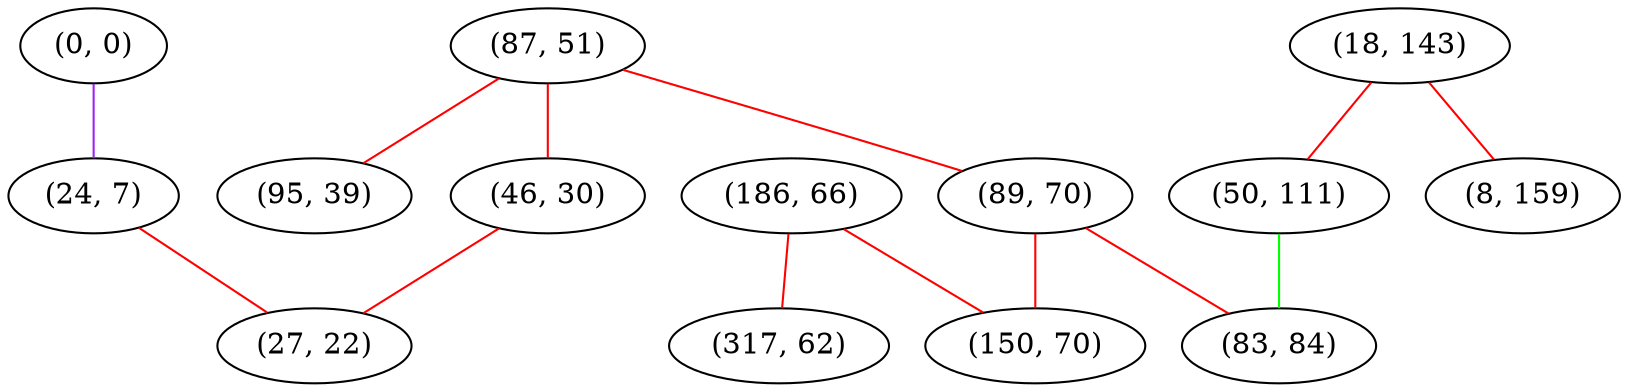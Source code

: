 graph "" {
"(87, 51)";
"(0, 0)";
"(95, 39)";
"(24, 7)";
"(46, 30)";
"(18, 143)";
"(89, 70)";
"(8, 159)";
"(186, 66)";
"(50, 111)";
"(317, 62)";
"(150, 70)";
"(83, 84)";
"(27, 22)";
"(87, 51)" -- "(89, 70)"  [color=red, key=0, weight=1];
"(87, 51)" -- "(95, 39)"  [color=red, key=0, weight=1];
"(87, 51)" -- "(46, 30)"  [color=red, key=0, weight=1];
"(0, 0)" -- "(24, 7)"  [color=purple, key=0, weight=4];
"(24, 7)" -- "(27, 22)"  [color=red, key=0, weight=1];
"(46, 30)" -- "(27, 22)"  [color=red, key=0, weight=1];
"(18, 143)" -- "(50, 111)"  [color=red, key=0, weight=1];
"(18, 143)" -- "(8, 159)"  [color=red, key=0, weight=1];
"(89, 70)" -- "(83, 84)"  [color=red, key=0, weight=1];
"(89, 70)" -- "(150, 70)"  [color=red, key=0, weight=1];
"(186, 66)" -- "(317, 62)"  [color=red, key=0, weight=1];
"(186, 66)" -- "(150, 70)"  [color=red, key=0, weight=1];
"(50, 111)" -- "(83, 84)"  [color=green, key=0, weight=2];
}
